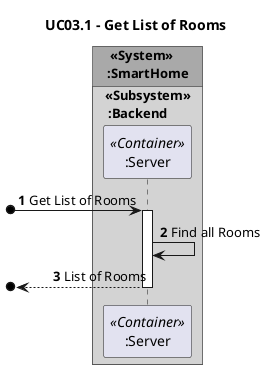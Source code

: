 @startuml
'https://plantuml.com/sequence-diagram
autonumber
title UC03.1 - Get List of Rooms

autonumber

!pragma teoz true
box " <<System>>\n:SmartHome" #DarkGrey
box "<<Subsystem>>\n :Backend" #LightGrey
  participant ":Server" as server <<Container>>
end box

[o->server: Get List of Rooms
activate server
server->server: Find all Rooms
[o<--server: List of Rooms
deactivate server
@enduml